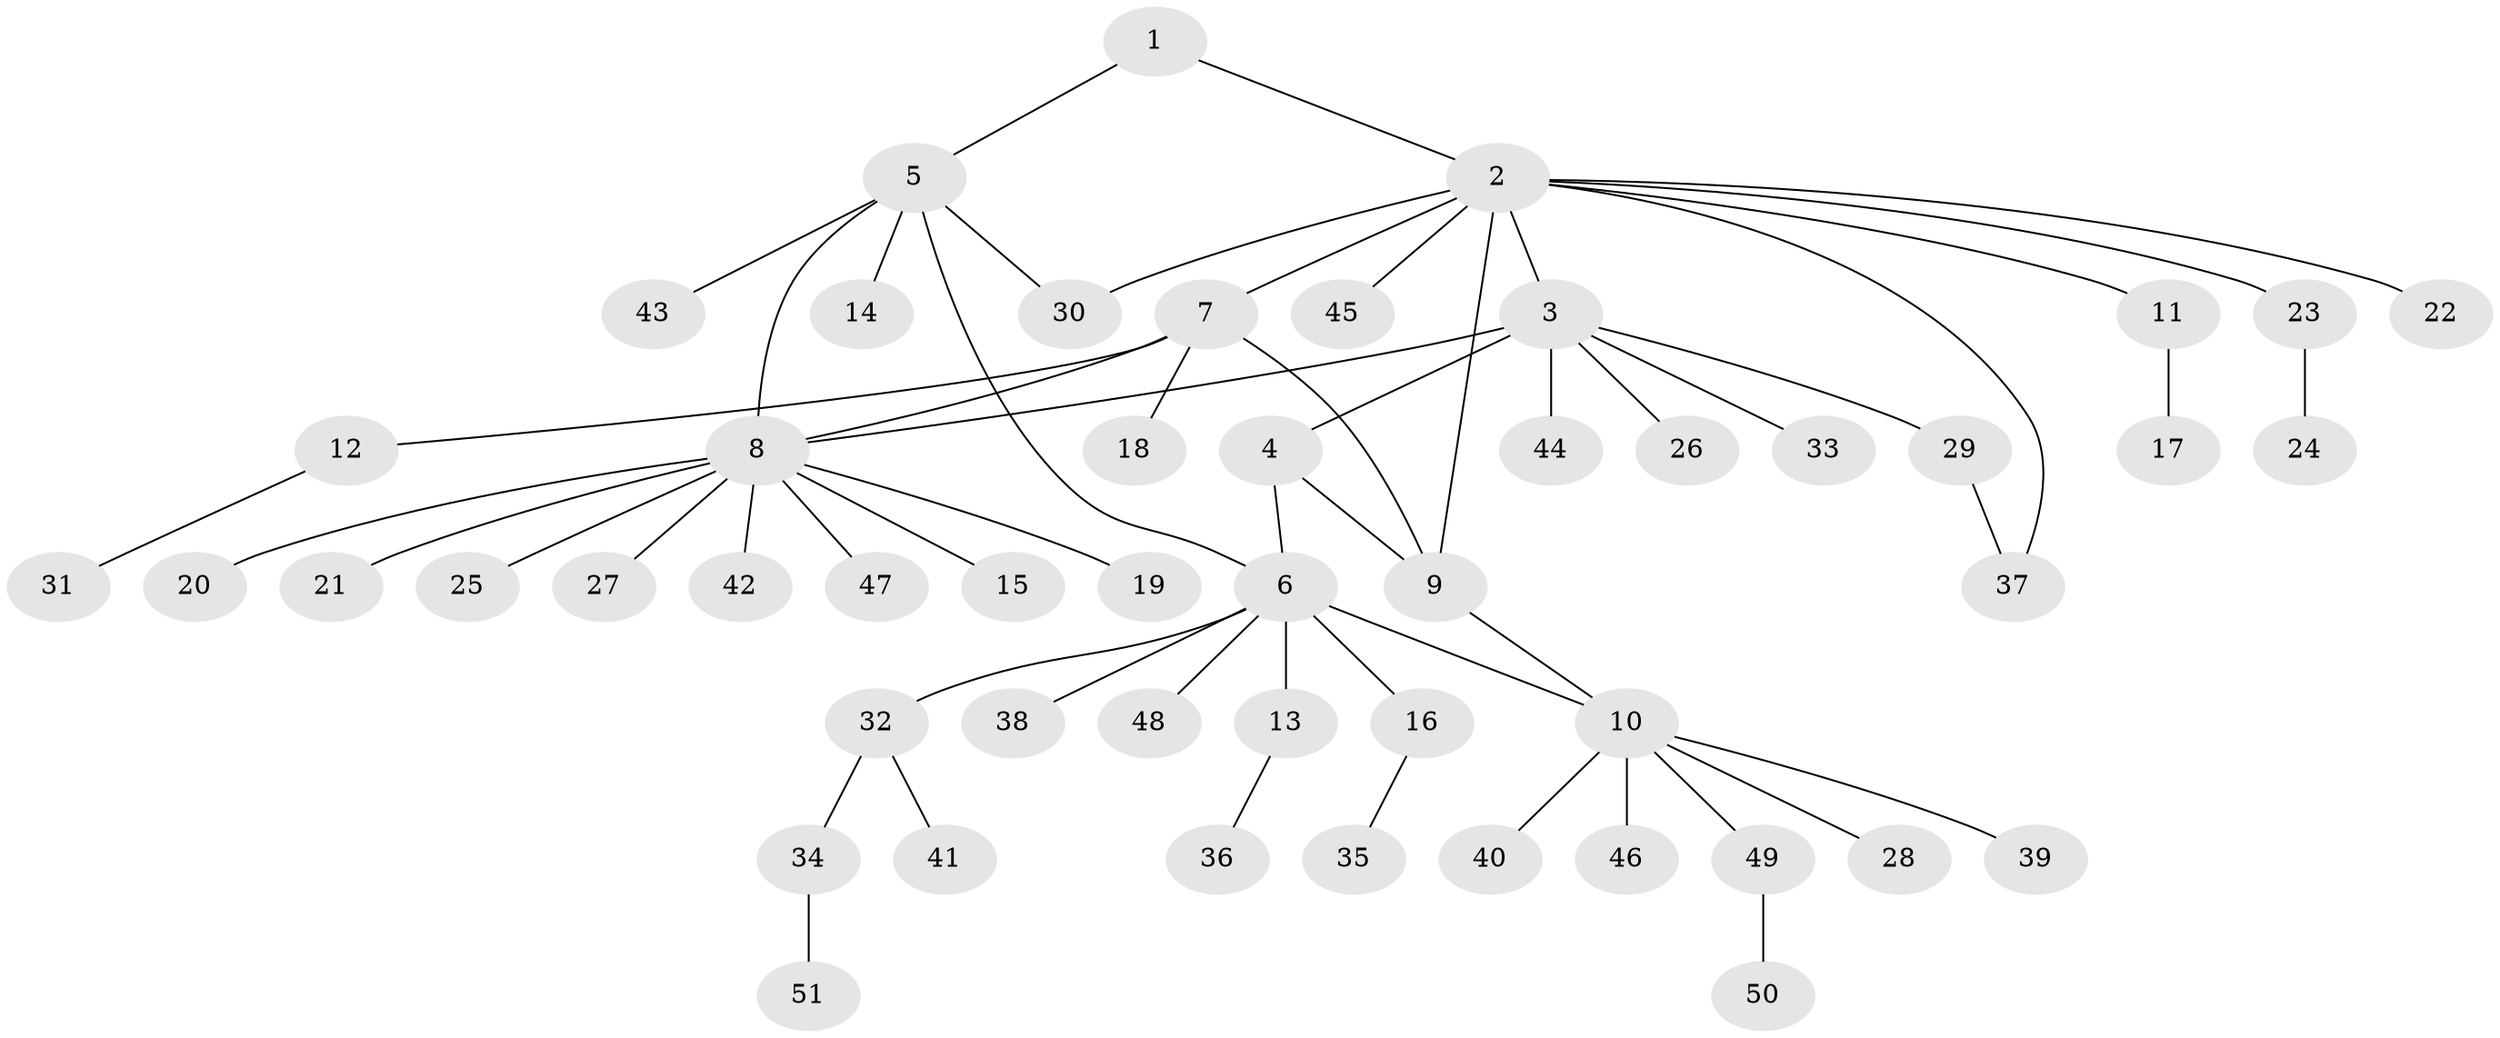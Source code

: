 // coarse degree distribution, {10: 0.06666666666666667, 6: 0.03333333333333333, 3: 0.06666666666666667, 8: 0.03333333333333333, 2: 0.13333333333333333, 1: 0.6666666666666666}
// Generated by graph-tools (version 1.1) at 2025/19/03/04/25 18:19:32]
// undirected, 51 vertices, 58 edges
graph export_dot {
graph [start="1"]
  node [color=gray90,style=filled];
  1;
  2;
  3;
  4;
  5;
  6;
  7;
  8;
  9;
  10;
  11;
  12;
  13;
  14;
  15;
  16;
  17;
  18;
  19;
  20;
  21;
  22;
  23;
  24;
  25;
  26;
  27;
  28;
  29;
  30;
  31;
  32;
  33;
  34;
  35;
  36;
  37;
  38;
  39;
  40;
  41;
  42;
  43;
  44;
  45;
  46;
  47;
  48;
  49;
  50;
  51;
  1 -- 2;
  1 -- 5;
  2 -- 3;
  2 -- 7;
  2 -- 9;
  2 -- 11;
  2 -- 22;
  2 -- 23;
  2 -- 30;
  2 -- 37;
  2 -- 45;
  3 -- 4;
  3 -- 8;
  3 -- 26;
  3 -- 29;
  3 -- 33;
  3 -- 44;
  4 -- 6;
  4 -- 9;
  5 -- 6;
  5 -- 8;
  5 -- 14;
  5 -- 30;
  5 -- 43;
  6 -- 10;
  6 -- 13;
  6 -- 16;
  6 -- 32;
  6 -- 38;
  6 -- 48;
  7 -- 8;
  7 -- 9;
  7 -- 12;
  7 -- 18;
  8 -- 15;
  8 -- 19;
  8 -- 20;
  8 -- 21;
  8 -- 25;
  8 -- 27;
  8 -- 42;
  8 -- 47;
  9 -- 10;
  10 -- 28;
  10 -- 39;
  10 -- 40;
  10 -- 46;
  10 -- 49;
  11 -- 17;
  12 -- 31;
  13 -- 36;
  16 -- 35;
  23 -- 24;
  29 -- 37;
  32 -- 34;
  32 -- 41;
  34 -- 51;
  49 -- 50;
}
